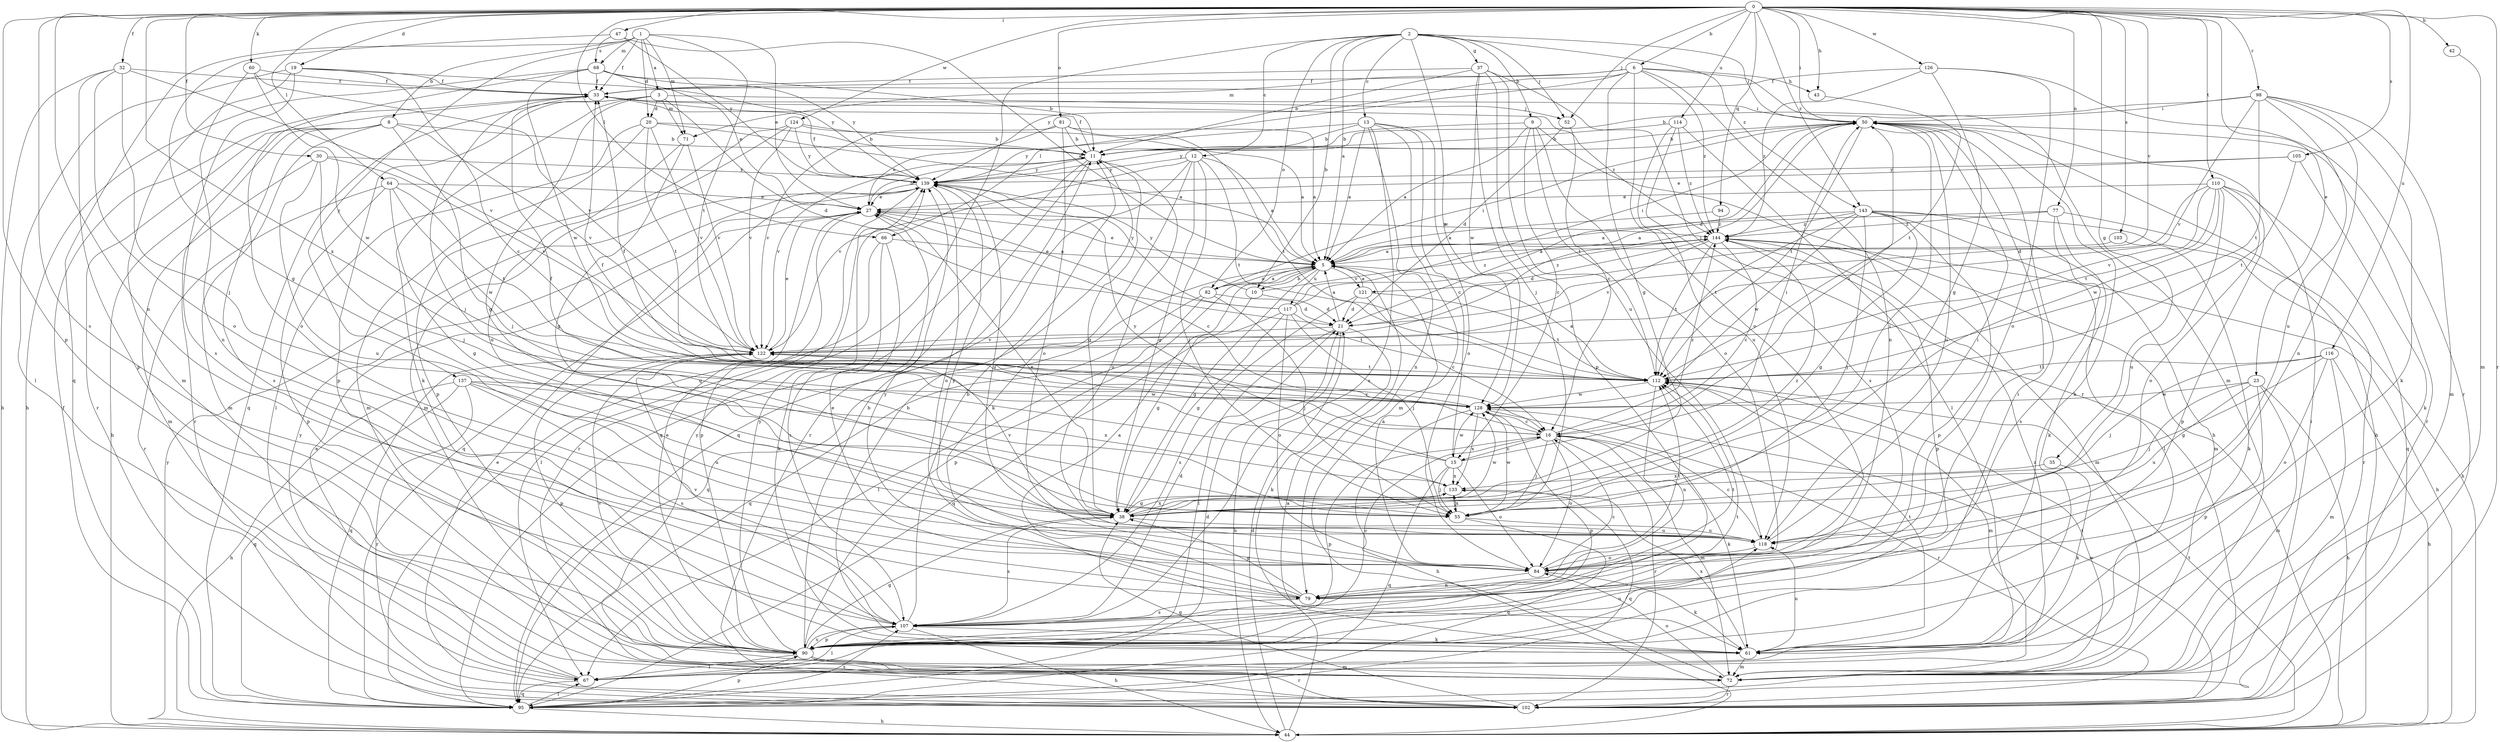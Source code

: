 strict digraph  {
0;
1;
2;
3;
5;
6;
8;
9;
10;
11;
12;
13;
15;
16;
19;
20;
21;
23;
27;
30;
32;
33;
35;
37;
38;
42;
43;
44;
47;
50;
52;
55;
60;
61;
64;
66;
67;
68;
71;
72;
77;
79;
81;
82;
84;
90;
94;
95;
98;
102;
103;
105;
107;
110;
112;
114;
116;
117;
118;
121;
122;
124;
126;
128;
133;
137;
139;
143;
144;
0 -> 6  [label=b];
0 -> 19  [label=d];
0 -> 23  [label=e];
0 -> 30  [label=f];
0 -> 32  [label=f];
0 -> 35  [label=g];
0 -> 42  [label=h];
0 -> 43  [label=h];
0 -> 47  [label=i];
0 -> 50  [label=i];
0 -> 52  [label=j];
0 -> 60  [label=k];
0 -> 64  [label=l];
0 -> 66  [label=l];
0 -> 77  [label=n];
0 -> 79  [label=n];
0 -> 81  [label=o];
0 -> 90  [label=p];
0 -> 94  [label=q];
0 -> 98  [label=r];
0 -> 102  [label=r];
0 -> 103  [label=s];
0 -> 105  [label=s];
0 -> 107  [label=s];
0 -> 110  [label=t];
0 -> 114  [label=u];
0 -> 116  [label=u];
0 -> 121  [label=v];
0 -> 124  [label=w];
0 -> 126  [label=w];
0 -> 133  [label=x];
0 -> 143  [label=z];
1 -> 3  [label=a];
1 -> 8  [label=b];
1 -> 20  [label=d];
1 -> 27  [label=e];
1 -> 33  [label=f];
1 -> 68  [label=m];
1 -> 71  [label=m];
1 -> 95  [label=q];
1 -> 112  [label=t];
1 -> 137  [label=y];
2 -> 5  [label=a];
2 -> 9  [label=b];
2 -> 10  [label=b];
2 -> 12  [label=c];
2 -> 13  [label=c];
2 -> 37  [label=g];
2 -> 50  [label=i];
2 -> 52  [label=j];
2 -> 82  [label=o];
2 -> 95  [label=q];
2 -> 128  [label=w];
2 -> 143  [label=z];
3 -> 20  [label=d];
3 -> 21  [label=d];
3 -> 38  [label=g];
3 -> 52  [label=j];
3 -> 61  [label=k];
3 -> 71  [label=m];
3 -> 90  [label=p];
3 -> 95  [label=q];
5 -> 10  [label=b];
5 -> 27  [label=e];
5 -> 38  [label=g];
5 -> 82  [label=o];
5 -> 90  [label=p];
5 -> 95  [label=q];
5 -> 117  [label=u];
5 -> 121  [label=v];
6 -> 33  [label=f];
6 -> 38  [label=g];
6 -> 43  [label=h];
6 -> 66  [label=l];
6 -> 71  [label=m];
6 -> 72  [label=m];
6 -> 79  [label=n];
6 -> 84  [label=o];
6 -> 139  [label=y];
6 -> 144  [label=z];
8 -> 11  [label=b];
8 -> 44  [label=h];
8 -> 55  [label=j];
8 -> 72  [label=m];
8 -> 102  [label=r];
8 -> 107  [label=s];
8 -> 122  [label=v];
9 -> 5  [label=a];
9 -> 11  [label=b];
9 -> 15  [label=c];
9 -> 44  [label=h];
9 -> 84  [label=o];
9 -> 112  [label=t];
10 -> 21  [label=d];
10 -> 38  [label=g];
10 -> 139  [label=y];
10 -> 144  [label=z];
11 -> 33  [label=f];
11 -> 38  [label=g];
11 -> 84  [label=o];
11 -> 95  [label=q];
11 -> 102  [label=r];
11 -> 122  [label=v];
11 -> 139  [label=y];
12 -> 5  [label=a];
12 -> 38  [label=g];
12 -> 55  [label=j];
12 -> 61  [label=k];
12 -> 95  [label=q];
12 -> 112  [label=t];
12 -> 122  [label=v];
12 -> 139  [label=y];
13 -> 5  [label=a];
13 -> 11  [label=b];
13 -> 15  [label=c];
13 -> 72  [label=m];
13 -> 79  [label=n];
13 -> 84  [label=o];
13 -> 107  [label=s];
13 -> 139  [label=y];
15 -> 33  [label=f];
15 -> 50  [label=i];
15 -> 55  [label=j];
15 -> 84  [label=o];
15 -> 95  [label=q];
15 -> 128  [label=w];
15 -> 133  [label=x];
15 -> 139  [label=y];
16 -> 15  [label=c];
16 -> 33  [label=f];
16 -> 50  [label=i];
16 -> 55  [label=j];
16 -> 61  [label=k];
16 -> 72  [label=m];
16 -> 84  [label=o];
16 -> 90  [label=p];
16 -> 102  [label=r];
16 -> 122  [label=v];
16 -> 144  [label=z];
19 -> 16  [label=c];
19 -> 33  [label=f];
19 -> 67  [label=l];
19 -> 72  [label=m];
19 -> 107  [label=s];
19 -> 139  [label=y];
20 -> 5  [label=a];
20 -> 11  [label=b];
20 -> 67  [label=l];
20 -> 72  [label=m];
20 -> 112  [label=t];
20 -> 122  [label=v];
21 -> 5  [label=a];
21 -> 44  [label=h];
21 -> 61  [label=k];
21 -> 67  [label=l];
21 -> 122  [label=v];
23 -> 44  [label=h];
23 -> 55  [label=j];
23 -> 72  [label=m];
23 -> 90  [label=p];
23 -> 118  [label=u];
23 -> 128  [label=w];
27 -> 11  [label=b];
27 -> 16  [label=c];
27 -> 90  [label=p];
27 -> 144  [label=z];
30 -> 55  [label=j];
30 -> 72  [label=m];
30 -> 118  [label=u];
30 -> 122  [label=v];
30 -> 139  [label=y];
32 -> 33  [label=f];
32 -> 44  [label=h];
32 -> 55  [label=j];
32 -> 84  [label=o];
32 -> 90  [label=p];
32 -> 122  [label=v];
33 -> 50  [label=i];
33 -> 55  [label=j];
33 -> 102  [label=r];
33 -> 144  [label=z];
35 -> 61  [label=k];
35 -> 133  [label=x];
37 -> 11  [label=b];
37 -> 33  [label=f];
37 -> 55  [label=j];
37 -> 90  [label=p];
37 -> 102  [label=r];
37 -> 118  [label=u];
37 -> 128  [label=w];
38 -> 27  [label=e];
38 -> 50  [label=i];
38 -> 107  [label=s];
38 -> 118  [label=u];
38 -> 122  [label=v];
38 -> 128  [label=w];
38 -> 133  [label=x];
38 -> 144  [label=z];
42 -> 72  [label=m];
43 -> 112  [label=t];
44 -> 5  [label=a];
44 -> 21  [label=d];
44 -> 112  [label=t];
44 -> 139  [label=y];
47 -> 5  [label=a];
47 -> 38  [label=g];
47 -> 139  [label=y];
47 -> 68  [label=s];
50 -> 11  [label=b];
50 -> 21  [label=d];
50 -> 44  [label=h];
50 -> 61  [label=k];
50 -> 102  [label=r];
50 -> 112  [label=t];
50 -> 118  [label=u];
50 -> 139  [label=y];
52 -> 16  [label=c];
52 -> 21  [label=d];
55 -> 95  [label=q];
55 -> 118  [label=u];
55 -> 128  [label=w];
55 -> 133  [label=x];
60 -> 33  [label=f];
60 -> 79  [label=n];
60 -> 122  [label=v];
60 -> 128  [label=w];
61 -> 11  [label=b];
61 -> 72  [label=m];
61 -> 112  [label=t];
61 -> 118  [label=u];
61 -> 133  [label=x];
64 -> 27  [label=e];
64 -> 38  [label=g];
64 -> 90  [label=p];
64 -> 102  [label=r];
64 -> 112  [label=t];
64 -> 128  [label=w];
66 -> 5  [label=a];
66 -> 61  [label=k];
66 -> 67  [label=l];
66 -> 107  [label=s];
67 -> 27  [label=e];
67 -> 95  [label=q];
67 -> 139  [label=y];
67 -> 144  [label=z];
68 -> 11  [label=b];
68 -> 27  [label=e];
68 -> 33  [label=f];
68 -> 44  [label=h];
68 -> 84  [label=o];
68 -> 128  [label=w];
68 -> 139  [label=y];
71 -> 38  [label=g];
71 -> 118  [label=u];
71 -> 122  [label=v];
72 -> 84  [label=o];
72 -> 102  [label=r];
72 -> 112  [label=t];
72 -> 139  [label=y];
77 -> 5  [label=a];
77 -> 61  [label=k];
77 -> 102  [label=r];
77 -> 107  [label=s];
77 -> 144  [label=z];
79 -> 5  [label=a];
79 -> 16  [label=c];
79 -> 27  [label=e];
79 -> 38  [label=g];
79 -> 50  [label=i];
79 -> 107  [label=s];
79 -> 112  [label=t];
79 -> 139  [label=y];
81 -> 5  [label=a];
81 -> 11  [label=b];
81 -> 27  [label=e];
81 -> 84  [label=o];
81 -> 112  [label=t];
81 -> 122  [label=v];
82 -> 5  [label=a];
82 -> 21  [label=d];
82 -> 50  [label=i];
82 -> 55  [label=j];
82 -> 67  [label=l];
82 -> 95  [label=q];
84 -> 5  [label=a];
84 -> 61  [label=k];
84 -> 79  [label=n];
84 -> 112  [label=t];
84 -> 139  [label=y];
90 -> 11  [label=b];
90 -> 27  [label=e];
90 -> 38  [label=g];
90 -> 50  [label=i];
90 -> 67  [label=l];
90 -> 72  [label=m];
90 -> 102  [label=r];
90 -> 107  [label=s];
90 -> 112  [label=t];
90 -> 118  [label=u];
90 -> 122  [label=v];
90 -> 139  [label=y];
94 -> 5  [label=a];
94 -> 144  [label=z];
95 -> 21  [label=d];
95 -> 33  [label=f];
95 -> 44  [label=h];
95 -> 50  [label=i];
95 -> 67  [label=l];
95 -> 90  [label=p];
95 -> 107  [label=s];
98 -> 11  [label=b];
98 -> 50  [label=i];
98 -> 61  [label=k];
98 -> 72  [label=m];
98 -> 79  [label=n];
98 -> 112  [label=t];
98 -> 118  [label=u];
98 -> 122  [label=v];
102 -> 27  [label=e];
102 -> 38  [label=g];
102 -> 128  [label=w];
103 -> 5  [label=a];
103 -> 61  [label=k];
105 -> 27  [label=e];
105 -> 61  [label=k];
105 -> 112  [label=t];
105 -> 139  [label=y];
107 -> 11  [label=b];
107 -> 16  [label=c];
107 -> 21  [label=d];
107 -> 44  [label=h];
107 -> 61  [label=k];
107 -> 67  [label=l];
107 -> 90  [label=p];
107 -> 122  [label=v];
110 -> 21  [label=d];
110 -> 27  [label=e];
110 -> 84  [label=o];
110 -> 90  [label=p];
110 -> 95  [label=q];
110 -> 112  [label=t];
110 -> 118  [label=u];
110 -> 122  [label=v];
110 -> 128  [label=w];
112 -> 5  [label=a];
112 -> 72  [label=m];
112 -> 79  [label=n];
112 -> 128  [label=w];
114 -> 11  [label=b];
114 -> 67  [label=l];
114 -> 107  [label=s];
114 -> 118  [label=u];
114 -> 144  [label=z];
116 -> 38  [label=g];
116 -> 44  [label=h];
116 -> 55  [label=j];
116 -> 72  [label=m];
116 -> 84  [label=o];
116 -> 112  [label=t];
117 -> 27  [label=e];
117 -> 38  [label=g];
117 -> 50  [label=i];
117 -> 55  [label=j];
117 -> 84  [label=o];
117 -> 95  [label=q];
117 -> 112  [label=t];
117 -> 139  [label=y];
117 -> 144  [label=z];
118 -> 16  [label=c];
118 -> 50  [label=i];
118 -> 84  [label=o];
121 -> 5  [label=a];
121 -> 16  [label=c];
121 -> 21  [label=d];
121 -> 107  [label=s];
121 -> 112  [label=t];
122 -> 27  [label=e];
122 -> 50  [label=i];
122 -> 90  [label=p];
122 -> 95  [label=q];
122 -> 112  [label=t];
124 -> 5  [label=a];
124 -> 11  [label=b];
124 -> 72  [label=m];
124 -> 90  [label=p];
124 -> 122  [label=v];
124 -> 139  [label=y];
126 -> 33  [label=f];
126 -> 38  [label=g];
126 -> 84  [label=o];
126 -> 102  [label=r];
126 -> 144  [label=z];
128 -> 16  [label=c];
128 -> 33  [label=f];
128 -> 44  [label=h];
128 -> 90  [label=p];
128 -> 102  [label=r];
128 -> 133  [label=x];
133 -> 38  [label=g];
133 -> 55  [label=j];
133 -> 95  [label=q];
137 -> 44  [label=h];
137 -> 95  [label=q];
137 -> 102  [label=r];
137 -> 107  [label=s];
137 -> 118  [label=u];
137 -> 128  [label=w];
137 -> 133  [label=x];
139 -> 27  [label=e];
139 -> 33  [label=f];
139 -> 84  [label=o];
139 -> 95  [label=q];
139 -> 102  [label=r];
139 -> 118  [label=u];
143 -> 5  [label=a];
143 -> 38  [label=g];
143 -> 44  [label=h];
143 -> 55  [label=j];
143 -> 67  [label=l];
143 -> 72  [label=m];
143 -> 90  [label=p];
143 -> 112  [label=t];
143 -> 128  [label=w];
143 -> 144  [label=z];
144 -> 5  [label=a];
144 -> 16  [label=c];
144 -> 21  [label=d];
144 -> 44  [label=h];
144 -> 72  [label=m];
144 -> 90  [label=p];
144 -> 112  [label=t];
144 -> 122  [label=v];
}
